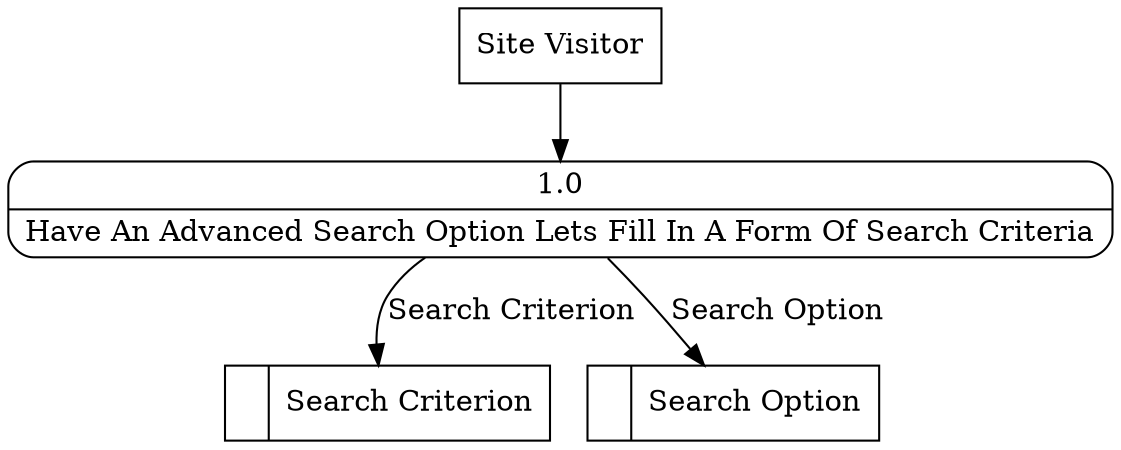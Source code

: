 digraph dfd2{ 
node[shape=record]
200 [label="<f0>  |<f1> Search Criterion " ];
201 [label="<f0>  |<f1> Search Option " ];
202 [label="Site Visitor" shape=box];
203 [label="{<f0> 1.0|<f1> Have An Advanced Search Option Lets Fill In A Form Of Search Criteria }" shape=Mrecord];
202 -> 203
203 -> 201 [label="Search Option"]
203 -> 200 [label="Search Criterion"]
}
